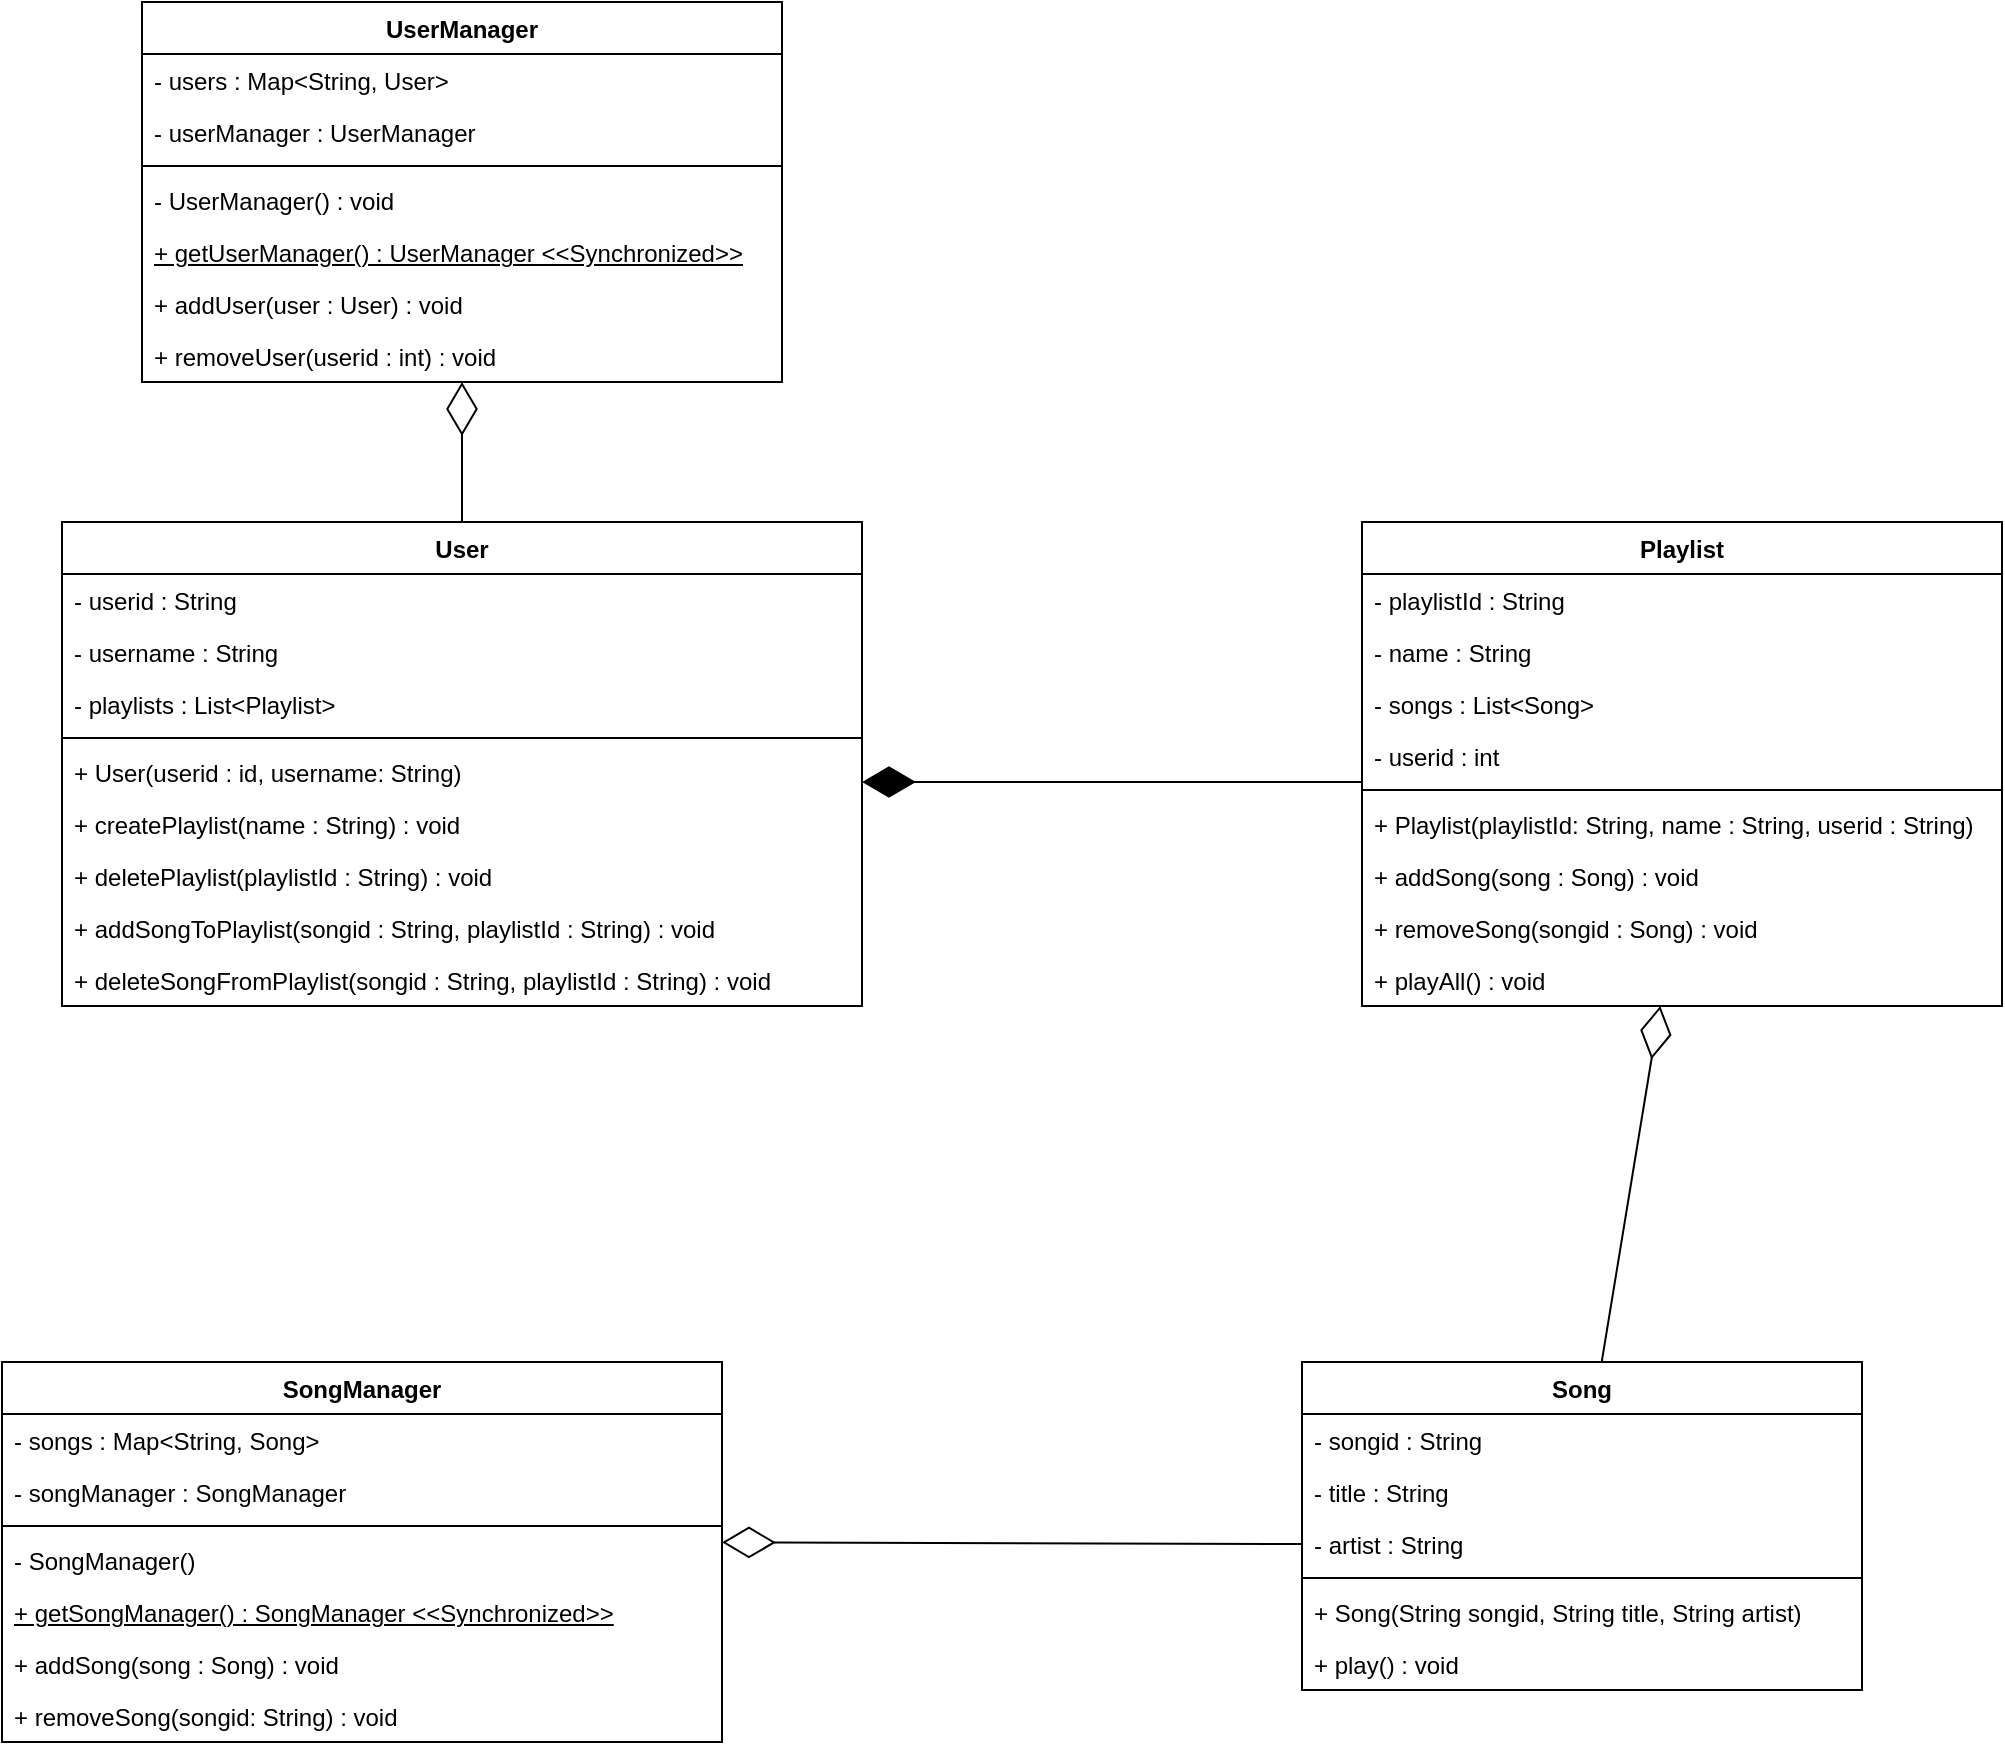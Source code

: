 <mxfile version="24.5.2" type="github">
  <diagram id="C5RBs43oDa-KdzZeNtuy" name="Page-1">
    <mxGraphModel dx="1036" dy="1732" grid="1" gridSize="10" guides="1" tooltips="1" connect="1" arrows="1" fold="1" page="1" pageScale="1" pageWidth="827" pageHeight="1169" math="0" shadow="0">
      <root>
        <mxCell id="WIyWlLk6GJQsqaUBKTNV-0" />
        <mxCell id="WIyWlLk6GJQsqaUBKTNV-1" parent="WIyWlLk6GJQsqaUBKTNV-0" />
        <mxCell id="M_C620iKiB4GF8HFarbT-95" value="Song" style="swimlane;fontStyle=1;align=center;verticalAlign=top;childLayout=stackLayout;horizontal=1;startSize=26;horizontalStack=0;resizeParent=1;resizeParentMax=0;resizeLast=0;collapsible=1;marginBottom=0;whiteSpace=wrap;html=1;" parent="WIyWlLk6GJQsqaUBKTNV-1" vertex="1">
          <mxGeometry x="990" y="-380" width="280" height="164" as="geometry" />
        </mxCell>
        <mxCell id="M_C620iKiB4GF8HFarbT-96" value="- songid : String" style="text;strokeColor=none;fillColor=none;align=left;verticalAlign=top;spacingLeft=4;spacingRight=4;overflow=hidden;rotatable=0;points=[[0,0.5],[1,0.5]];portConstraint=eastwest;whiteSpace=wrap;html=1;" parent="M_C620iKiB4GF8HFarbT-95" vertex="1">
          <mxGeometry y="26" width="280" height="26" as="geometry" />
        </mxCell>
        <mxCell id="M_C620iKiB4GF8HFarbT-97" value="- title : String" style="text;strokeColor=none;fillColor=none;align=left;verticalAlign=top;spacingLeft=4;spacingRight=4;overflow=hidden;rotatable=0;points=[[0,0.5],[1,0.5]];portConstraint=eastwest;whiteSpace=wrap;html=1;" parent="M_C620iKiB4GF8HFarbT-95" vertex="1">
          <mxGeometry y="52" width="280" height="26" as="geometry" />
        </mxCell>
        <mxCell id="M_C620iKiB4GF8HFarbT-98" value="- artist : String" style="text;strokeColor=none;fillColor=none;align=left;verticalAlign=top;spacingLeft=4;spacingRight=4;overflow=hidden;rotatable=0;points=[[0,0.5],[1,0.5]];portConstraint=eastwest;whiteSpace=wrap;html=1;" parent="M_C620iKiB4GF8HFarbT-95" vertex="1">
          <mxGeometry y="78" width="280" height="26" as="geometry" />
        </mxCell>
        <mxCell id="M_C620iKiB4GF8HFarbT-99" value="" style="line;strokeWidth=1;fillColor=none;align=left;verticalAlign=middle;spacingTop=-1;spacingLeft=3;spacingRight=3;rotatable=0;labelPosition=right;points=[];portConstraint=eastwest;strokeColor=inherit;" parent="M_C620iKiB4GF8HFarbT-95" vertex="1">
          <mxGeometry y="104" width="280" height="8" as="geometry" />
        </mxCell>
        <mxCell id="M_C620iKiB4GF8HFarbT-100" value="+ Song(String songid, String title, String artist)" style="text;strokeColor=none;fillColor=none;align=left;verticalAlign=top;spacingLeft=4;spacingRight=4;overflow=hidden;rotatable=0;points=[[0,0.5],[1,0.5]];portConstraint=eastwest;whiteSpace=wrap;html=1;" parent="M_C620iKiB4GF8HFarbT-95" vertex="1">
          <mxGeometry y="112" width="280" height="26" as="geometry" />
        </mxCell>
        <mxCell id="M_C620iKiB4GF8HFarbT-101" value="+ play() : void" style="text;strokeColor=none;fillColor=none;align=left;verticalAlign=top;spacingLeft=4;spacingRight=4;overflow=hidden;rotatable=0;points=[[0,0.5],[1,0.5]];portConstraint=eastwest;whiteSpace=wrap;html=1;" parent="M_C620iKiB4GF8HFarbT-95" vertex="1">
          <mxGeometry y="138" width="280" height="26" as="geometry" />
        </mxCell>
        <mxCell id="M_C620iKiB4GF8HFarbT-102" value="SongManager" style="swimlane;fontStyle=1;align=center;verticalAlign=top;childLayout=stackLayout;horizontal=1;startSize=26;horizontalStack=0;resizeParent=1;resizeParentMax=0;resizeLast=0;collapsible=1;marginBottom=0;whiteSpace=wrap;html=1;" parent="WIyWlLk6GJQsqaUBKTNV-1" vertex="1">
          <mxGeometry x="340" y="-380" width="360" height="190" as="geometry" />
        </mxCell>
        <mxCell id="M_C620iKiB4GF8HFarbT-103" value="- songs : Map&amp;lt;String, Song&amp;gt;" style="text;strokeColor=none;fillColor=none;align=left;verticalAlign=top;spacingLeft=4;spacingRight=4;overflow=hidden;rotatable=0;points=[[0,0.5],[1,0.5]];portConstraint=eastwest;whiteSpace=wrap;html=1;" parent="M_C620iKiB4GF8HFarbT-102" vertex="1">
          <mxGeometry y="26" width="360" height="26" as="geometry" />
        </mxCell>
        <mxCell id="M_C620iKiB4GF8HFarbT-104" value="- songManager : SongManager" style="text;strokeColor=none;fillColor=none;align=left;verticalAlign=top;spacingLeft=4;spacingRight=4;overflow=hidden;rotatable=0;points=[[0,0.5],[1,0.5]];portConstraint=eastwest;whiteSpace=wrap;html=1;" parent="M_C620iKiB4GF8HFarbT-102" vertex="1">
          <mxGeometry y="52" width="360" height="26" as="geometry" />
        </mxCell>
        <mxCell id="M_C620iKiB4GF8HFarbT-105" value="" style="line;strokeWidth=1;fillColor=none;align=left;verticalAlign=middle;spacingTop=-1;spacingLeft=3;spacingRight=3;rotatable=0;labelPosition=right;points=[];portConstraint=eastwest;strokeColor=inherit;" parent="M_C620iKiB4GF8HFarbT-102" vertex="1">
          <mxGeometry y="78" width="360" height="8" as="geometry" />
        </mxCell>
        <mxCell id="M_C620iKiB4GF8HFarbT-106" value="- SongManager()" style="text;strokeColor=none;fillColor=none;align=left;verticalAlign=top;spacingLeft=4;spacingRight=4;overflow=hidden;rotatable=0;points=[[0,0.5],[1,0.5]];portConstraint=eastwest;whiteSpace=wrap;html=1;" parent="M_C620iKiB4GF8HFarbT-102" vertex="1">
          <mxGeometry y="86" width="360" height="26" as="geometry" />
        </mxCell>
        <mxCell id="M_C620iKiB4GF8HFarbT-107" value="+ getSongManager() : SongManager &amp;lt;&amp;lt;Synchronized&amp;gt;&amp;gt;" style="text;strokeColor=none;fillColor=none;align=left;verticalAlign=top;spacingLeft=4;spacingRight=4;overflow=hidden;rotatable=0;points=[[0,0.5],[1,0.5]];portConstraint=eastwest;whiteSpace=wrap;html=1;fontStyle=4" parent="M_C620iKiB4GF8HFarbT-102" vertex="1">
          <mxGeometry y="112" width="360" height="26" as="geometry" />
        </mxCell>
        <mxCell id="M_C620iKiB4GF8HFarbT-108" value="+ addSong(song : Song) : void" style="text;strokeColor=none;fillColor=none;align=left;verticalAlign=top;spacingLeft=4;spacingRight=4;overflow=hidden;rotatable=0;points=[[0,0.5],[1,0.5]];portConstraint=eastwest;whiteSpace=wrap;html=1;" parent="M_C620iKiB4GF8HFarbT-102" vertex="1">
          <mxGeometry y="138" width="360" height="26" as="geometry" />
        </mxCell>
        <mxCell id="M_C620iKiB4GF8HFarbT-109" value="+ removeSong(songid: String) : void" style="text;strokeColor=none;fillColor=none;align=left;verticalAlign=top;spacingLeft=4;spacingRight=4;overflow=hidden;rotatable=0;points=[[0,0.5],[1,0.5]];portConstraint=eastwest;whiteSpace=wrap;html=1;" parent="M_C620iKiB4GF8HFarbT-102" vertex="1">
          <mxGeometry y="164" width="360" height="26" as="geometry" />
        </mxCell>
        <mxCell id="M_C620iKiB4GF8HFarbT-110" value="User" style="swimlane;fontStyle=1;align=center;verticalAlign=top;childLayout=stackLayout;horizontal=1;startSize=26;horizontalStack=0;resizeParent=1;resizeParentMax=0;resizeLast=0;collapsible=1;marginBottom=0;whiteSpace=wrap;html=1;" parent="WIyWlLk6GJQsqaUBKTNV-1" vertex="1">
          <mxGeometry x="370" y="-800" width="400" height="242" as="geometry" />
        </mxCell>
        <mxCell id="M_C620iKiB4GF8HFarbT-111" value="- userid : String" style="text;strokeColor=none;fillColor=none;align=left;verticalAlign=top;spacingLeft=4;spacingRight=4;overflow=hidden;rotatable=0;points=[[0,0.5],[1,0.5]];portConstraint=eastwest;whiteSpace=wrap;html=1;" parent="M_C620iKiB4GF8HFarbT-110" vertex="1">
          <mxGeometry y="26" width="400" height="26" as="geometry" />
        </mxCell>
        <mxCell id="M_C620iKiB4GF8HFarbT-112" value="- username : String" style="text;strokeColor=none;fillColor=none;align=left;verticalAlign=top;spacingLeft=4;spacingRight=4;overflow=hidden;rotatable=0;points=[[0,0.5],[1,0.5]];portConstraint=eastwest;whiteSpace=wrap;html=1;" parent="M_C620iKiB4GF8HFarbT-110" vertex="1">
          <mxGeometry y="52" width="400" height="26" as="geometry" />
        </mxCell>
        <mxCell id="M_C620iKiB4GF8HFarbT-113" value="- playlists : List&amp;lt;Playlist&amp;gt;" style="text;strokeColor=none;fillColor=none;align=left;verticalAlign=top;spacingLeft=4;spacingRight=4;overflow=hidden;rotatable=0;points=[[0,0.5],[1,0.5]];portConstraint=eastwest;whiteSpace=wrap;html=1;" parent="M_C620iKiB4GF8HFarbT-110" vertex="1">
          <mxGeometry y="78" width="400" height="26" as="geometry" />
        </mxCell>
        <mxCell id="M_C620iKiB4GF8HFarbT-114" value="" style="line;strokeWidth=1;fillColor=none;align=left;verticalAlign=middle;spacingTop=-1;spacingLeft=3;spacingRight=3;rotatable=0;labelPosition=right;points=[];portConstraint=eastwest;strokeColor=inherit;" parent="M_C620iKiB4GF8HFarbT-110" vertex="1">
          <mxGeometry y="104" width="400" height="8" as="geometry" />
        </mxCell>
        <mxCell id="M_C620iKiB4GF8HFarbT-115" value="+ User(userid : id, username: String)&amp;nbsp;" style="text;strokeColor=none;fillColor=none;align=left;verticalAlign=top;spacingLeft=4;spacingRight=4;overflow=hidden;rotatable=0;points=[[0,0.5],[1,0.5]];portConstraint=eastwest;whiteSpace=wrap;html=1;" parent="M_C620iKiB4GF8HFarbT-110" vertex="1">
          <mxGeometry y="112" width="400" height="26" as="geometry" />
        </mxCell>
        <mxCell id="M_C620iKiB4GF8HFarbT-116" value="+ createPlaylist(name : String) : void" style="text;strokeColor=none;fillColor=none;align=left;verticalAlign=top;spacingLeft=4;spacingRight=4;overflow=hidden;rotatable=0;points=[[0,0.5],[1,0.5]];portConstraint=eastwest;whiteSpace=wrap;html=1;" parent="M_C620iKiB4GF8HFarbT-110" vertex="1">
          <mxGeometry y="138" width="400" height="26" as="geometry" />
        </mxCell>
        <mxCell id="M_C620iKiB4GF8HFarbT-117" value="+ deletePlaylist(playlistId : String) : void" style="text;strokeColor=none;fillColor=none;align=left;verticalAlign=top;spacingLeft=4;spacingRight=4;overflow=hidden;rotatable=0;points=[[0,0.5],[1,0.5]];portConstraint=eastwest;whiteSpace=wrap;html=1;" parent="M_C620iKiB4GF8HFarbT-110" vertex="1">
          <mxGeometry y="164" width="400" height="26" as="geometry" />
        </mxCell>
        <mxCell id="M_C620iKiB4GF8HFarbT-118" value="+ addSongToPlaylist(songid : String, playlistId : String) : void" style="text;strokeColor=none;fillColor=none;align=left;verticalAlign=top;spacingLeft=4;spacingRight=4;overflow=hidden;rotatable=0;points=[[0,0.5],[1,0.5]];portConstraint=eastwest;whiteSpace=wrap;html=1;" parent="M_C620iKiB4GF8HFarbT-110" vertex="1">
          <mxGeometry y="190" width="400" height="26" as="geometry" />
        </mxCell>
        <mxCell id="M_C620iKiB4GF8HFarbT-119" value="+ deleteSongFromPlaylist(songid : String, playlistId : String) : void" style="text;strokeColor=none;fillColor=none;align=left;verticalAlign=top;spacingLeft=4;spacingRight=4;overflow=hidden;rotatable=0;points=[[0,0.5],[1,0.5]];portConstraint=eastwest;whiteSpace=wrap;html=1;" parent="M_C620iKiB4GF8HFarbT-110" vertex="1">
          <mxGeometry y="216" width="400" height="26" as="geometry" />
        </mxCell>
        <mxCell id="M_C620iKiB4GF8HFarbT-120" value="Playlist" style="swimlane;fontStyle=1;align=center;verticalAlign=top;childLayout=stackLayout;horizontal=1;startSize=26;horizontalStack=0;resizeParent=1;resizeParentMax=0;resizeLast=0;collapsible=1;marginBottom=0;whiteSpace=wrap;html=1;" parent="WIyWlLk6GJQsqaUBKTNV-1" vertex="1">
          <mxGeometry x="1020" y="-800" width="320" height="242" as="geometry" />
        </mxCell>
        <mxCell id="M_C620iKiB4GF8HFarbT-121" value="- playlistId : String" style="text;strokeColor=none;fillColor=none;align=left;verticalAlign=top;spacingLeft=4;spacingRight=4;overflow=hidden;rotatable=0;points=[[0,0.5],[1,0.5]];portConstraint=eastwest;whiteSpace=wrap;html=1;" parent="M_C620iKiB4GF8HFarbT-120" vertex="1">
          <mxGeometry y="26" width="320" height="26" as="geometry" />
        </mxCell>
        <mxCell id="M_C620iKiB4GF8HFarbT-122" value="- name : String" style="text;strokeColor=none;fillColor=none;align=left;verticalAlign=top;spacingLeft=4;spacingRight=4;overflow=hidden;rotatable=0;points=[[0,0.5],[1,0.5]];portConstraint=eastwest;whiteSpace=wrap;html=1;" parent="M_C620iKiB4GF8HFarbT-120" vertex="1">
          <mxGeometry y="52" width="320" height="26" as="geometry" />
        </mxCell>
        <mxCell id="M_C620iKiB4GF8HFarbT-123" value="- songs : List&amp;lt;Song&amp;gt;" style="text;strokeColor=none;fillColor=none;align=left;verticalAlign=top;spacingLeft=4;spacingRight=4;overflow=hidden;rotatable=0;points=[[0,0.5],[1,0.5]];portConstraint=eastwest;whiteSpace=wrap;html=1;" parent="M_C620iKiB4GF8HFarbT-120" vertex="1">
          <mxGeometry y="78" width="320" height="26" as="geometry" />
        </mxCell>
        <mxCell id="M_C620iKiB4GF8HFarbT-124" value="- userid : int" style="text;strokeColor=none;fillColor=none;align=left;verticalAlign=top;spacingLeft=4;spacingRight=4;overflow=hidden;rotatable=0;points=[[0,0.5],[1,0.5]];portConstraint=eastwest;whiteSpace=wrap;html=1;" parent="M_C620iKiB4GF8HFarbT-120" vertex="1">
          <mxGeometry y="104" width="320" height="26" as="geometry" />
        </mxCell>
        <mxCell id="M_C620iKiB4GF8HFarbT-125" value="" style="line;strokeWidth=1;fillColor=none;align=left;verticalAlign=middle;spacingTop=-1;spacingLeft=3;spacingRight=3;rotatable=0;labelPosition=right;points=[];portConstraint=eastwest;strokeColor=inherit;" parent="M_C620iKiB4GF8HFarbT-120" vertex="1">
          <mxGeometry y="130" width="320" height="8" as="geometry" />
        </mxCell>
        <mxCell id="M_C620iKiB4GF8HFarbT-126" value="+ Playlist(playlistId: String, name : String, userid : String)&amp;nbsp;" style="text;strokeColor=none;fillColor=none;align=left;verticalAlign=top;spacingLeft=4;spacingRight=4;overflow=hidden;rotatable=0;points=[[0,0.5],[1,0.5]];portConstraint=eastwest;whiteSpace=wrap;html=1;" parent="M_C620iKiB4GF8HFarbT-120" vertex="1">
          <mxGeometry y="138" width="320" height="26" as="geometry" />
        </mxCell>
        <mxCell id="M_C620iKiB4GF8HFarbT-127" value="+ addSong(song : Song) : void" style="text;strokeColor=none;fillColor=none;align=left;verticalAlign=top;spacingLeft=4;spacingRight=4;overflow=hidden;rotatable=0;points=[[0,0.5],[1,0.5]];portConstraint=eastwest;whiteSpace=wrap;html=1;" parent="M_C620iKiB4GF8HFarbT-120" vertex="1">
          <mxGeometry y="164" width="320" height="26" as="geometry" />
        </mxCell>
        <mxCell id="M_C620iKiB4GF8HFarbT-128" value="+ removeSong(songid : Song) : void" style="text;strokeColor=none;fillColor=none;align=left;verticalAlign=top;spacingLeft=4;spacingRight=4;overflow=hidden;rotatable=0;points=[[0,0.5],[1,0.5]];portConstraint=eastwest;whiteSpace=wrap;html=1;" parent="M_C620iKiB4GF8HFarbT-120" vertex="1">
          <mxGeometry y="190" width="320" height="26" as="geometry" />
        </mxCell>
        <mxCell id="M_C620iKiB4GF8HFarbT-129" value="+ playAll() : void" style="text;strokeColor=none;fillColor=none;align=left;verticalAlign=top;spacingLeft=4;spacingRight=4;overflow=hidden;rotatable=0;points=[[0,0.5],[1,0.5]];portConstraint=eastwest;whiteSpace=wrap;html=1;" parent="M_C620iKiB4GF8HFarbT-120" vertex="1">
          <mxGeometry y="216" width="320" height="26" as="geometry" />
        </mxCell>
        <mxCell id="M_C620iKiB4GF8HFarbT-130" value="UserManager" style="swimlane;fontStyle=1;align=center;verticalAlign=top;childLayout=stackLayout;horizontal=1;startSize=26;horizontalStack=0;resizeParent=1;resizeParentMax=0;resizeLast=0;collapsible=1;marginBottom=0;whiteSpace=wrap;html=1;" parent="WIyWlLk6GJQsqaUBKTNV-1" vertex="1">
          <mxGeometry x="410" y="-1060" width="320" height="190" as="geometry" />
        </mxCell>
        <mxCell id="M_C620iKiB4GF8HFarbT-131" value="- users : Map&amp;lt;String, User&amp;gt;" style="text;strokeColor=none;fillColor=none;align=left;verticalAlign=top;spacingLeft=4;spacingRight=4;overflow=hidden;rotatable=0;points=[[0,0.5],[1,0.5]];portConstraint=eastwest;whiteSpace=wrap;html=1;" parent="M_C620iKiB4GF8HFarbT-130" vertex="1">
          <mxGeometry y="26" width="320" height="26" as="geometry" />
        </mxCell>
        <mxCell id="M_C620iKiB4GF8HFarbT-132" value="- userManager : UserManager" style="text;strokeColor=none;fillColor=none;align=left;verticalAlign=top;spacingLeft=4;spacingRight=4;overflow=hidden;rotatable=0;points=[[0,0.5],[1,0.5]];portConstraint=eastwest;whiteSpace=wrap;html=1;" parent="M_C620iKiB4GF8HFarbT-130" vertex="1">
          <mxGeometry y="52" width="320" height="26" as="geometry" />
        </mxCell>
        <mxCell id="M_C620iKiB4GF8HFarbT-133" value="" style="line;strokeWidth=1;fillColor=none;align=left;verticalAlign=middle;spacingTop=-1;spacingLeft=3;spacingRight=3;rotatable=0;labelPosition=right;points=[];portConstraint=eastwest;strokeColor=inherit;" parent="M_C620iKiB4GF8HFarbT-130" vertex="1">
          <mxGeometry y="78" width="320" height="8" as="geometry" />
        </mxCell>
        <mxCell id="M_C620iKiB4GF8HFarbT-134" value="- UserManager() : void" style="text;strokeColor=none;fillColor=none;align=left;verticalAlign=top;spacingLeft=4;spacingRight=4;overflow=hidden;rotatable=0;points=[[0,0.5],[1,0.5]];portConstraint=eastwest;whiteSpace=wrap;html=1;" parent="M_C620iKiB4GF8HFarbT-130" vertex="1">
          <mxGeometry y="86" width="320" height="26" as="geometry" />
        </mxCell>
        <mxCell id="M_C620iKiB4GF8HFarbT-135" value="&lt;u&gt;+ getUserManager() : UserManager &amp;lt;&amp;lt;Synchronized&amp;gt;&amp;gt;&lt;/u&gt;" style="text;strokeColor=none;fillColor=none;align=left;verticalAlign=top;spacingLeft=4;spacingRight=4;overflow=hidden;rotatable=0;points=[[0,0.5],[1,0.5]];portConstraint=eastwest;whiteSpace=wrap;html=1;" parent="M_C620iKiB4GF8HFarbT-130" vertex="1">
          <mxGeometry y="112" width="320" height="26" as="geometry" />
        </mxCell>
        <mxCell id="M_C620iKiB4GF8HFarbT-136" value="+ addUser(user : User) : void" style="text;strokeColor=none;fillColor=none;align=left;verticalAlign=top;spacingLeft=4;spacingRight=4;overflow=hidden;rotatable=0;points=[[0,0.5],[1,0.5]];portConstraint=eastwest;whiteSpace=wrap;html=1;" parent="M_C620iKiB4GF8HFarbT-130" vertex="1">
          <mxGeometry y="138" width="320" height="26" as="geometry" />
        </mxCell>
        <mxCell id="M_C620iKiB4GF8HFarbT-137" value="+ removeUser(userid : int) : void" style="text;strokeColor=none;fillColor=none;align=left;verticalAlign=top;spacingLeft=4;spacingRight=4;overflow=hidden;rotatable=0;points=[[0,0.5],[1,0.5]];portConstraint=eastwest;whiteSpace=wrap;html=1;" parent="M_C620iKiB4GF8HFarbT-130" vertex="1">
          <mxGeometry y="164" width="320" height="26" as="geometry" />
        </mxCell>
        <mxCell id="M_C620iKiB4GF8HFarbT-138" value="" style="endArrow=diamondThin;endFill=0;endSize=24;html=1;rounded=0;exitX=0.5;exitY=0;exitDx=0;exitDy=0;" parent="WIyWlLk6GJQsqaUBKTNV-1" source="M_C620iKiB4GF8HFarbT-110" edge="1">
          <mxGeometry width="160" relative="1" as="geometry">
            <mxPoint x="566" y="-810" as="sourcePoint" />
            <mxPoint x="570" y="-870" as="targetPoint" />
          </mxGeometry>
        </mxCell>
        <mxCell id="M_C620iKiB4GF8HFarbT-139" value="" style="endArrow=diamondThin;endFill=0;endSize=24;html=1;rounded=0;entryX=0.476;entryY=-0.163;entryDx=0;entryDy=0;entryPerimeter=0;exitX=0;exitY=0.5;exitDx=0;exitDy=0;" parent="WIyWlLk6GJQsqaUBKTNV-1" source="M_C620iKiB4GF8HFarbT-98" edge="1">
          <mxGeometry width="160" relative="1" as="geometry">
            <mxPoint x="1309.96" y="-480.004" as="sourcePoint" />
            <mxPoint x="700.0" y="-289.838" as="targetPoint" />
          </mxGeometry>
        </mxCell>
        <mxCell id="M_C620iKiB4GF8HFarbT-140" value="" style="endArrow=diamondThin;endFill=0;endSize=24;html=1;rounded=0;entryX=0.466;entryY=1.138;entryDx=0;entryDy=0;entryPerimeter=0;exitX=0.535;exitY=0.002;exitDx=0;exitDy=0;exitPerimeter=0;" parent="WIyWlLk6GJQsqaUBKTNV-1" source="M_C620iKiB4GF8HFarbT-95" edge="1">
          <mxGeometry width="160" relative="1" as="geometry">
            <mxPoint x="1140.36" y="-388.346" as="sourcePoint" />
            <mxPoint x="1169.12" y="-558.002" as="targetPoint" />
          </mxGeometry>
        </mxCell>
        <mxCell id="M_C620iKiB4GF8HFarbT-141" value="" style="endArrow=diamondThin;endFill=1;endSize=24;html=1;rounded=0;" parent="WIyWlLk6GJQsqaUBKTNV-1" edge="1">
          <mxGeometry width="160" relative="1" as="geometry">
            <mxPoint x="1020" y="-670" as="sourcePoint" />
            <mxPoint x="770" y="-670" as="targetPoint" />
          </mxGeometry>
        </mxCell>
      </root>
    </mxGraphModel>
  </diagram>
</mxfile>
